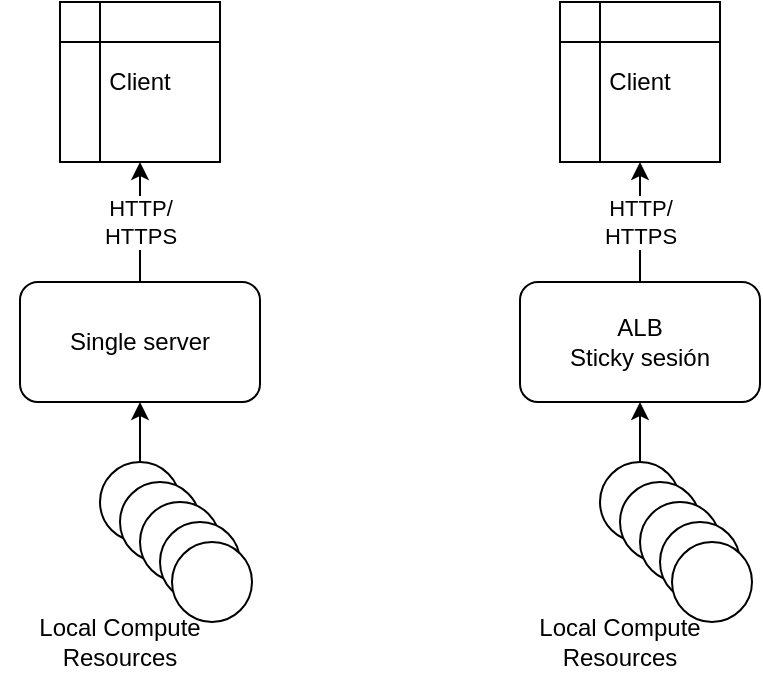 <mxfile version="13.5.3" type="github">
  <diagram id="0MyxCYmi0HsOvnk1gjU4" name="Page-1">
    <mxGraphModel dx="524" dy="539" grid="1" gridSize="10" guides="1" tooltips="1" connect="1" arrows="1" fold="1" page="1" pageScale="1" pageWidth="827" pageHeight="1169" math="0" shadow="0">
      <root>
        <mxCell id="0" />
        <mxCell id="1" parent="0" />
        <mxCell id="21ggu57utm0WO7wQbZsQ-2" value="Client" style="shape=internalStorage;whiteSpace=wrap;html=1;backgroundOutline=1;" vertex="1" parent="1">
          <mxGeometry x="90" y="50" width="80" height="80" as="geometry" />
        </mxCell>
        <mxCell id="21ggu57utm0WO7wQbZsQ-11" value="HTTP/&lt;br&gt;HTTPS" style="edgeStyle=orthogonalEdgeStyle;rounded=0;orthogonalLoop=1;jettySize=auto;html=1;exitX=0.5;exitY=0;exitDx=0;exitDy=0;entryX=0.5;entryY=1;entryDx=0;entryDy=0;" edge="1" parent="1" source="21ggu57utm0WO7wQbZsQ-3" target="21ggu57utm0WO7wQbZsQ-2">
          <mxGeometry relative="1" as="geometry" />
        </mxCell>
        <mxCell id="21ggu57utm0WO7wQbZsQ-3" value="Single server" style="rounded=1;whiteSpace=wrap;html=1;" vertex="1" parent="1">
          <mxGeometry x="70" y="190" width="120" height="60" as="geometry" />
        </mxCell>
        <mxCell id="21ggu57utm0WO7wQbZsQ-9" style="edgeStyle=orthogonalEdgeStyle;rounded=0;orthogonalLoop=1;jettySize=auto;html=1;entryX=0.5;entryY=1;entryDx=0;entryDy=0;" edge="1" parent="1" source="21ggu57utm0WO7wQbZsQ-4" target="21ggu57utm0WO7wQbZsQ-3">
          <mxGeometry relative="1" as="geometry" />
        </mxCell>
        <mxCell id="21ggu57utm0WO7wQbZsQ-4" value="" style="ellipse;whiteSpace=wrap;html=1;aspect=fixed;" vertex="1" parent="1">
          <mxGeometry x="110" y="280" width="40" height="40" as="geometry" />
        </mxCell>
        <mxCell id="21ggu57utm0WO7wQbZsQ-5" value="" style="ellipse;whiteSpace=wrap;html=1;aspect=fixed;" vertex="1" parent="1">
          <mxGeometry x="120" y="290" width="40" height="40" as="geometry" />
        </mxCell>
        <mxCell id="21ggu57utm0WO7wQbZsQ-6" value="" style="ellipse;whiteSpace=wrap;html=1;aspect=fixed;" vertex="1" parent="1">
          <mxGeometry x="130" y="300" width="40" height="40" as="geometry" />
        </mxCell>
        <mxCell id="21ggu57utm0WO7wQbZsQ-7" value="" style="ellipse;whiteSpace=wrap;html=1;aspect=fixed;" vertex="1" parent="1">
          <mxGeometry x="140" y="310" width="40" height="40" as="geometry" />
        </mxCell>
        <mxCell id="21ggu57utm0WO7wQbZsQ-8" value="" style="ellipse;whiteSpace=wrap;html=1;aspect=fixed;" vertex="1" parent="1">
          <mxGeometry x="146" y="320" width="40" height="40" as="geometry" />
        </mxCell>
        <mxCell id="21ggu57utm0WO7wQbZsQ-10" value="Local Compute Resources" style="text;html=1;strokeColor=none;fillColor=none;align=center;verticalAlign=middle;whiteSpace=wrap;rounded=0;" vertex="1" parent="1">
          <mxGeometry x="60" y="360" width="120" height="20" as="geometry" />
        </mxCell>
        <mxCell id="21ggu57utm0WO7wQbZsQ-12" value="Client" style="shape=internalStorage;whiteSpace=wrap;html=1;backgroundOutline=1;" vertex="1" parent="1">
          <mxGeometry x="340" y="50" width="80" height="80" as="geometry" />
        </mxCell>
        <mxCell id="21ggu57utm0WO7wQbZsQ-13" value="HTTP/&lt;br&gt;HTTPS" style="edgeStyle=orthogonalEdgeStyle;rounded=0;orthogonalLoop=1;jettySize=auto;html=1;exitX=0.5;exitY=0;exitDx=0;exitDy=0;entryX=0.5;entryY=1;entryDx=0;entryDy=0;" edge="1" parent="1" source="21ggu57utm0WO7wQbZsQ-14" target="21ggu57utm0WO7wQbZsQ-12">
          <mxGeometry relative="1" as="geometry" />
        </mxCell>
        <mxCell id="21ggu57utm0WO7wQbZsQ-14" value="ALB&lt;br&gt;Sticky sesión" style="rounded=1;whiteSpace=wrap;html=1;" vertex="1" parent="1">
          <mxGeometry x="320" y="190" width="120" height="60" as="geometry" />
        </mxCell>
        <mxCell id="21ggu57utm0WO7wQbZsQ-15" style="edgeStyle=orthogonalEdgeStyle;rounded=0;orthogonalLoop=1;jettySize=auto;html=1;entryX=0.5;entryY=1;entryDx=0;entryDy=0;" edge="1" parent="1" source="21ggu57utm0WO7wQbZsQ-16" target="21ggu57utm0WO7wQbZsQ-14">
          <mxGeometry relative="1" as="geometry" />
        </mxCell>
        <mxCell id="21ggu57utm0WO7wQbZsQ-16" value="" style="ellipse;whiteSpace=wrap;html=1;aspect=fixed;" vertex="1" parent="1">
          <mxGeometry x="360" y="280" width="40" height="40" as="geometry" />
        </mxCell>
        <mxCell id="21ggu57utm0WO7wQbZsQ-17" value="" style="ellipse;whiteSpace=wrap;html=1;aspect=fixed;" vertex="1" parent="1">
          <mxGeometry x="370" y="290" width="40" height="40" as="geometry" />
        </mxCell>
        <mxCell id="21ggu57utm0WO7wQbZsQ-18" value="" style="ellipse;whiteSpace=wrap;html=1;aspect=fixed;" vertex="1" parent="1">
          <mxGeometry x="380" y="300" width="40" height="40" as="geometry" />
        </mxCell>
        <mxCell id="21ggu57utm0WO7wQbZsQ-19" value="" style="ellipse;whiteSpace=wrap;html=1;aspect=fixed;" vertex="1" parent="1">
          <mxGeometry x="390" y="310" width="40" height="40" as="geometry" />
        </mxCell>
        <mxCell id="21ggu57utm0WO7wQbZsQ-20" value="" style="ellipse;whiteSpace=wrap;html=1;aspect=fixed;" vertex="1" parent="1">
          <mxGeometry x="396" y="320" width="40" height="40" as="geometry" />
        </mxCell>
        <mxCell id="21ggu57utm0WO7wQbZsQ-21" value="Local Compute Resources" style="text;html=1;strokeColor=none;fillColor=none;align=center;verticalAlign=middle;whiteSpace=wrap;rounded=0;" vertex="1" parent="1">
          <mxGeometry x="310" y="360" width="120" height="20" as="geometry" />
        </mxCell>
      </root>
    </mxGraphModel>
  </diagram>
</mxfile>
